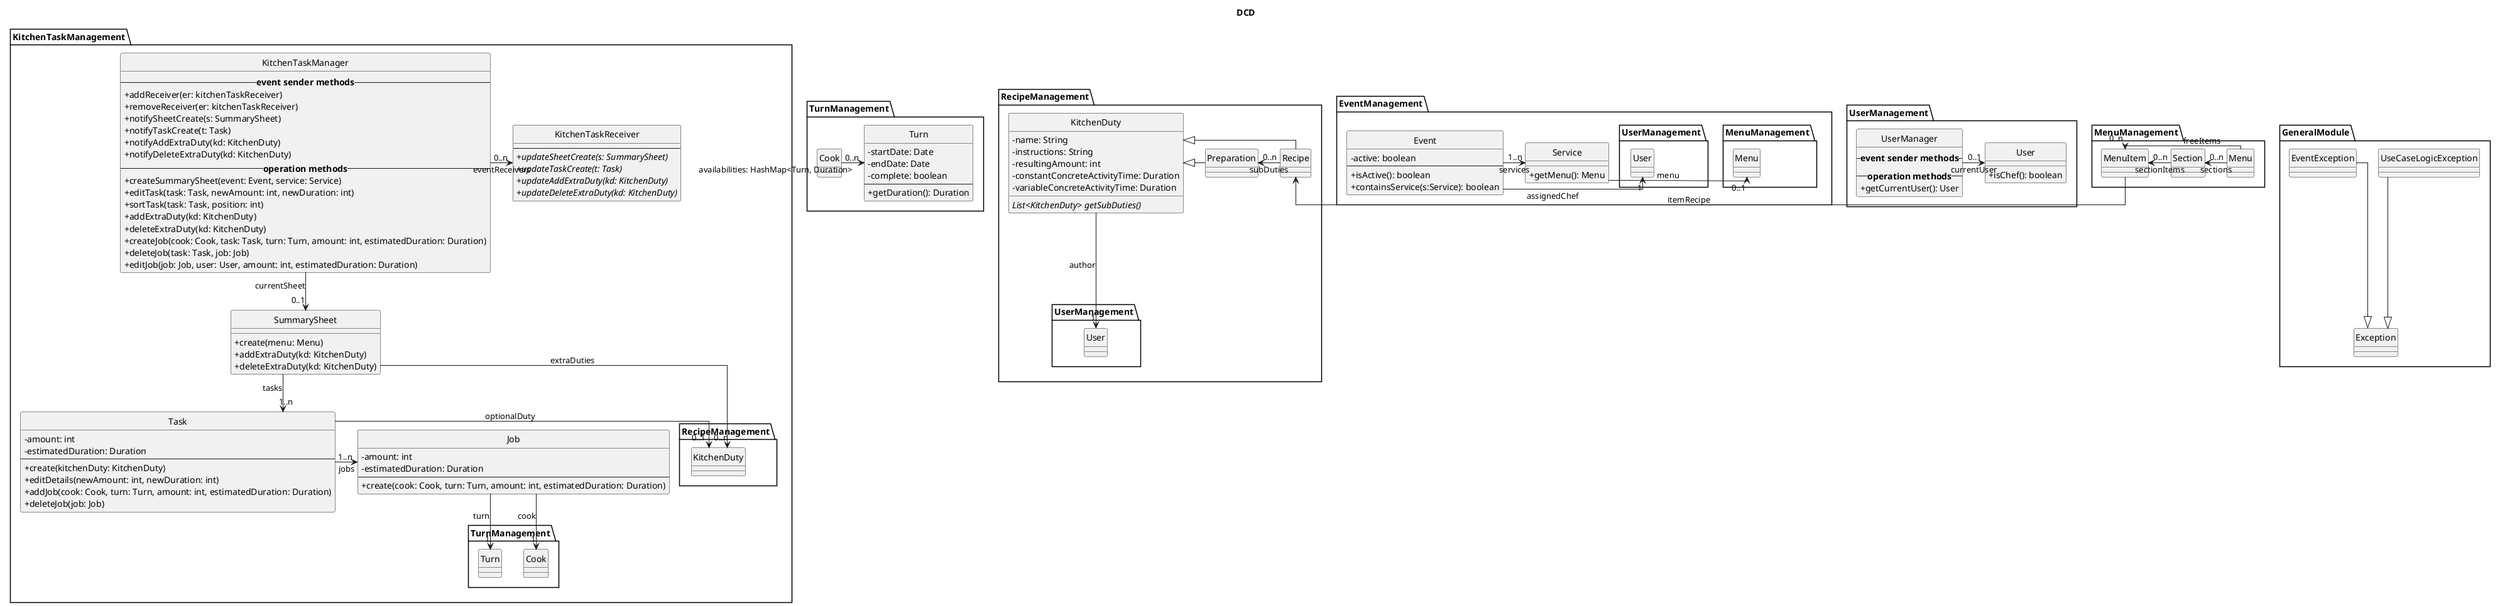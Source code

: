 @startuml Gestire Compiti Cucina
skinparam Style strictuml
skinparam classAttributeIconSize 0
skinparam linetype polyline
skinparam linetype ortho
' skinparam Padding 8

title DCD

namespace KitchenTaskManagement {
    ' GRASP Controller
    class KitchenTaskManager{
        --<b>event sender methods</b>--
        +addReceiver(er: kitchenTaskReceiver)
        +removeReceiver(er: kitchenTaskReceiver)
        +notifySheetCreate(s: SummarySheet)
        +notifyTaskCreate(t: Task)
        +notifyAddExtraDuty(kd: KitchenDuty)
        +notifyDeleteExtraDuty(kd: KitchenDuty)
        --<b>operation methods</b>--
        + createSummarySheet(event: Event, service: Service)
        + editTask(task: Task, newAmount: int, newDuration: int)
        + sortTask(task: Task, position: int)
        + addExtraDuty(kd: KitchenDuty)
        + deleteExtraDuty(kd: KitchenDuty)
        + createJob(cook: Cook, task: Task, turn: Turn, amount: int, estimatedDuration: Duration)
        + deleteJob(task: Task, job: Job)
        + editJob(job: Job, user: User, amount: int, estimatedDuration: Duration)
    }

    class KitchenTaskReceiver{
        --
        +<i>updateSheetCreate(s: SummarySheet)</i>
        +<i>updateTaskCreate(t: Task)</i>
        +<i>updateAddExtraDuty(kd: KitchenDuty)</i>
        +<i>updateDeleteExtraDuty(kd: KitchenDuty)</i>
    }

    ' Compito
    class Task{
        - amount: int
        - estimatedDuration: Duration
        --
        + create(kitchenDuty: KitchenDuty)
        + editDetails(newAmount: int, newDuration: int)
        + addJob(cook: Cook, turn: Turn, amount: int, estimatedDuration: Duration)
        + deleteJob(job: Job)
    }

    ' Foglio Riepilogativo
    class SummarySheet {
        + create(menu: Menu)
        + addExtraDuty(kd: KitchenDuty)
        + deleteExtraDuty(kd: KitchenDuty)        
    }

    KitchenTaskManager --> "0..1" SummarySheet: currentSheet
    KitchenTaskManager -> "0..n" KitchenTaskReceiver: eventReceivers
    SummarySheet --> "1..n" Task: tasks
    SummarySheet --> "0..n" RecipeManagement.KitchenDuty: extraDuties
    Task -> "1..n" Job: jobs
    Task -left-> "0..1" RecipeManagement.KitchenDuty: optionalDuty


    ' Incarico
    class Job {
        - amount: int
        - estimatedDuration: Duration
        --
        + create(cook: Cook, turn: Turn, amount: int, estimatedDuration: Duration)
    }

    Job --> "1"  TurnManagement.Cook: cook
    Job --> "1" TurnManagement.Turn: turn
}

'prova

namespace TurnManagement {
    class Cook

    class Turn {
        - startDate: Date
        - endDate: Date
        - complete: boolean
        --
        + getDuration(): Duration
    }

    Cook -> "0..n" Turn: availabilities: HashMap<Turn, Duration>
}

namespace RecipeManagement {
    class KitchenDuty {
        - name: String
        - instructions: String
        - resultingAmount: int
        - constantConcreteActivityTime: Duration
        - variableConcreteActivityTime: Duration
        {abstract} List<KitchenDuty> getSubDuties()
    }
    KitchenDuty --> "1" UserManagement.User: author

    class Recipe {

    }

    class Preparation{

    }

    Recipe -left|> KitchenDuty
    Preparation -left|> KitchenDuty
    Recipe -up> "0..n" Preparation: subDuties
}

namespace EventManagement {
    class Service {
        + getMenu(): Menu
    }
    Service -up> "0..1" MenuManagement.Menu: menu

    class Event {
        - active: boolean
        --
        + isActive(): boolean
        + containsService(s:Service): boolean
    }
    Event -> "1..n" Service: "services"
    Event -left> "1" UserManagement.User: "assignedChef"

}

namespace UserManagement {
    class User {
        + isChef(): boolean
    }

    class UserManager {
        --<b>event sender methods</b>--
        --<b>operation methods</b>--
        +getCurrentUser(): User
    }

    UserManager -> "0..1" User: currentUser
}

namespace MenuManagement {
    class Menu
    class Section
    class MenuItem

    Menu -left> "0..n" Section: sections
    Menu -> "0..n" MenuItem: freeItems
    Section -left> "0..n" MenuItem: sectionItems

    MenuItem -> RecipeManagement.Recipe: itemRecipe
}

namespace GeneralModule {
    UseCaseLogicException --|> Exception
    EventException --|> Exception


}

@enduml